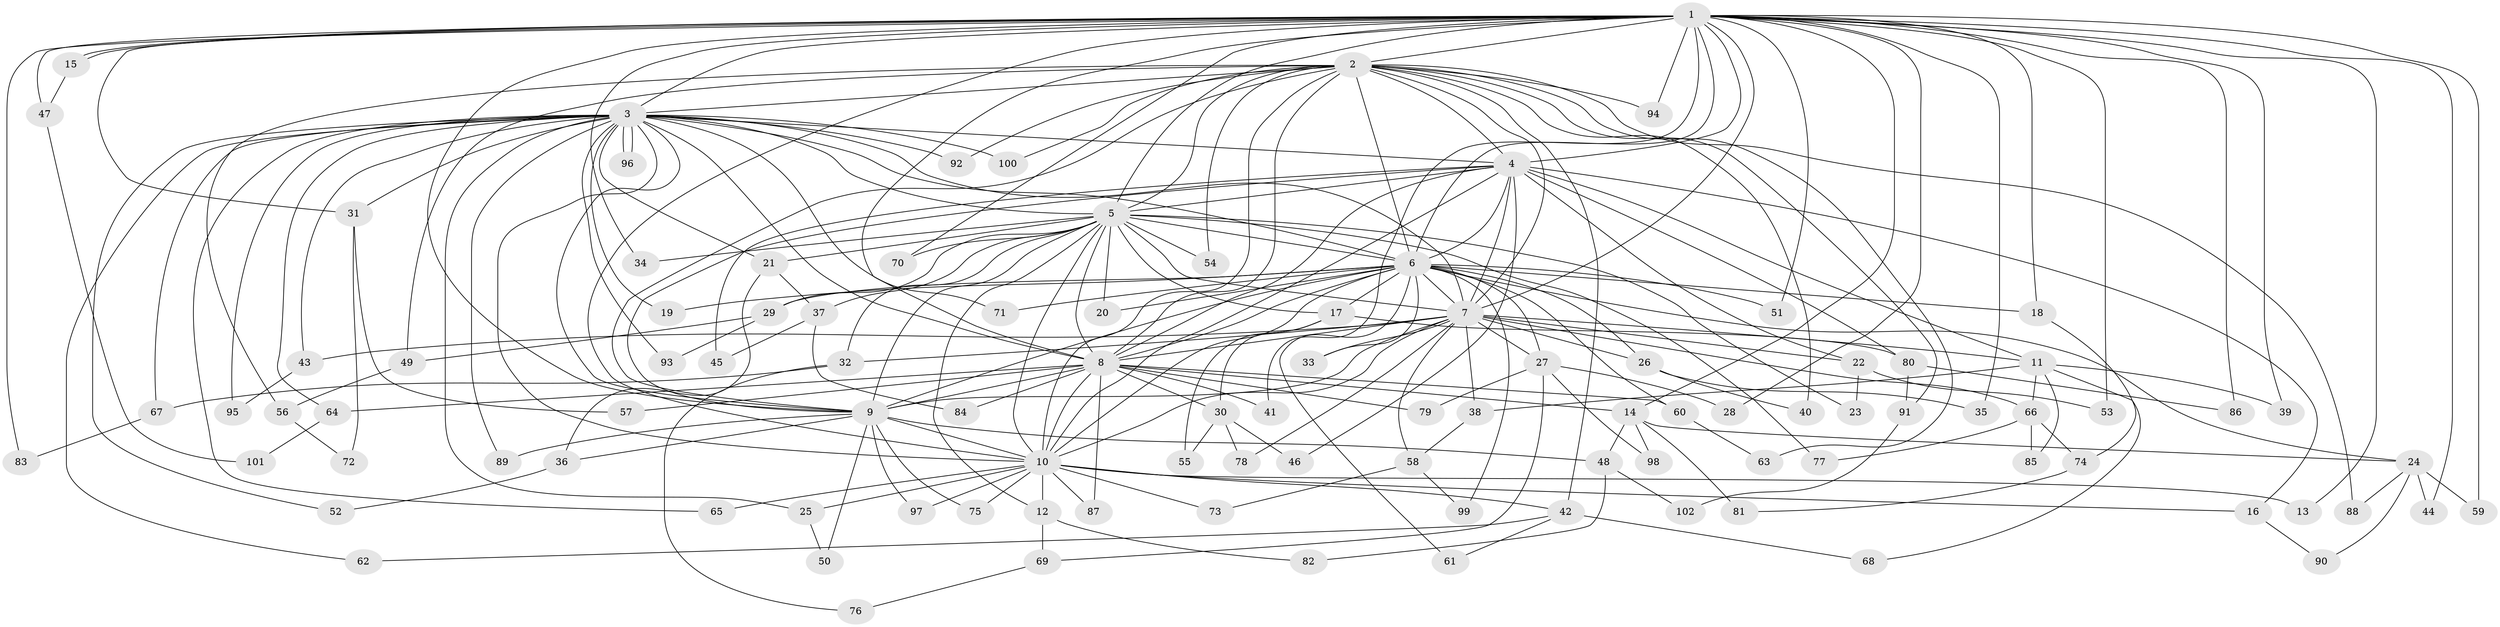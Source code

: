 // Generated by graph-tools (version 1.1) at 2025/01/03/09/25 03:01:25]
// undirected, 102 vertices, 229 edges
graph export_dot {
graph [start="1"]
  node [color=gray90,style=filled];
  1;
  2;
  3;
  4;
  5;
  6;
  7;
  8;
  9;
  10;
  11;
  12;
  13;
  14;
  15;
  16;
  17;
  18;
  19;
  20;
  21;
  22;
  23;
  24;
  25;
  26;
  27;
  28;
  29;
  30;
  31;
  32;
  33;
  34;
  35;
  36;
  37;
  38;
  39;
  40;
  41;
  42;
  43;
  44;
  45;
  46;
  47;
  48;
  49;
  50;
  51;
  52;
  53;
  54;
  55;
  56;
  57;
  58;
  59;
  60;
  61;
  62;
  63;
  64;
  65;
  66;
  67;
  68;
  69;
  70;
  71;
  72;
  73;
  74;
  75;
  76;
  77;
  78;
  79;
  80;
  81;
  82;
  83;
  84;
  85;
  86;
  87;
  88;
  89;
  90;
  91;
  92;
  93;
  94;
  95;
  96;
  97;
  98;
  99;
  100;
  101;
  102;
  1 -- 2;
  1 -- 3;
  1 -- 4;
  1 -- 5;
  1 -- 6;
  1 -- 7;
  1 -- 8;
  1 -- 9;
  1 -- 10;
  1 -- 13;
  1 -- 14;
  1 -- 15;
  1 -- 15;
  1 -- 18;
  1 -- 28;
  1 -- 31;
  1 -- 34;
  1 -- 35;
  1 -- 39;
  1 -- 41;
  1 -- 44;
  1 -- 47;
  1 -- 51;
  1 -- 53;
  1 -- 59;
  1 -- 70;
  1 -- 83;
  1 -- 86;
  1 -- 94;
  2 -- 3;
  2 -- 4;
  2 -- 5;
  2 -- 6;
  2 -- 7;
  2 -- 8;
  2 -- 9;
  2 -- 10;
  2 -- 40;
  2 -- 42;
  2 -- 49;
  2 -- 54;
  2 -- 56;
  2 -- 63;
  2 -- 88;
  2 -- 91;
  2 -- 92;
  2 -- 94;
  2 -- 100;
  3 -- 4;
  3 -- 5;
  3 -- 6;
  3 -- 7;
  3 -- 8;
  3 -- 9;
  3 -- 10;
  3 -- 19;
  3 -- 21;
  3 -- 25;
  3 -- 31;
  3 -- 43;
  3 -- 52;
  3 -- 62;
  3 -- 64;
  3 -- 65;
  3 -- 67;
  3 -- 71;
  3 -- 89;
  3 -- 92;
  3 -- 93;
  3 -- 95;
  3 -- 96;
  3 -- 96;
  3 -- 100;
  4 -- 5;
  4 -- 6;
  4 -- 7;
  4 -- 8;
  4 -- 9;
  4 -- 10;
  4 -- 11;
  4 -- 16;
  4 -- 22;
  4 -- 45;
  4 -- 46;
  4 -- 80;
  5 -- 6;
  5 -- 7;
  5 -- 8;
  5 -- 9;
  5 -- 10;
  5 -- 12;
  5 -- 17;
  5 -- 20;
  5 -- 21;
  5 -- 23;
  5 -- 29;
  5 -- 32;
  5 -- 34;
  5 -- 37;
  5 -- 54;
  5 -- 70;
  5 -- 77;
  6 -- 7;
  6 -- 8;
  6 -- 9;
  6 -- 10;
  6 -- 17;
  6 -- 18;
  6 -- 19;
  6 -- 20;
  6 -- 24;
  6 -- 26;
  6 -- 27;
  6 -- 29;
  6 -- 33;
  6 -- 51;
  6 -- 60;
  6 -- 61;
  6 -- 71;
  6 -- 99;
  7 -- 8;
  7 -- 9;
  7 -- 10;
  7 -- 11;
  7 -- 22;
  7 -- 26;
  7 -- 27;
  7 -- 32;
  7 -- 33;
  7 -- 38;
  7 -- 43;
  7 -- 58;
  7 -- 66;
  7 -- 78;
  8 -- 9;
  8 -- 10;
  8 -- 14;
  8 -- 30;
  8 -- 41;
  8 -- 57;
  8 -- 60;
  8 -- 64;
  8 -- 79;
  8 -- 84;
  8 -- 87;
  9 -- 10;
  9 -- 36;
  9 -- 48;
  9 -- 50;
  9 -- 75;
  9 -- 89;
  9 -- 97;
  10 -- 12;
  10 -- 13;
  10 -- 16;
  10 -- 25;
  10 -- 42;
  10 -- 65;
  10 -- 73;
  10 -- 75;
  10 -- 87;
  10 -- 97;
  11 -- 38;
  11 -- 39;
  11 -- 66;
  11 -- 68;
  11 -- 85;
  12 -- 69;
  12 -- 82;
  14 -- 24;
  14 -- 48;
  14 -- 81;
  14 -- 98;
  15 -- 47;
  16 -- 90;
  17 -- 30;
  17 -- 55;
  17 -- 80;
  18 -- 74;
  21 -- 36;
  21 -- 37;
  22 -- 23;
  22 -- 53;
  24 -- 44;
  24 -- 59;
  24 -- 88;
  24 -- 90;
  25 -- 50;
  26 -- 35;
  26 -- 40;
  27 -- 28;
  27 -- 69;
  27 -- 79;
  27 -- 98;
  29 -- 49;
  29 -- 93;
  30 -- 46;
  30 -- 55;
  30 -- 78;
  31 -- 57;
  31 -- 72;
  32 -- 67;
  32 -- 76;
  36 -- 52;
  37 -- 45;
  37 -- 84;
  38 -- 58;
  42 -- 61;
  42 -- 62;
  42 -- 68;
  43 -- 95;
  47 -- 101;
  48 -- 82;
  48 -- 102;
  49 -- 56;
  56 -- 72;
  58 -- 73;
  58 -- 99;
  60 -- 63;
  64 -- 101;
  66 -- 74;
  66 -- 77;
  66 -- 85;
  67 -- 83;
  69 -- 76;
  74 -- 81;
  80 -- 86;
  80 -- 91;
  91 -- 102;
}
